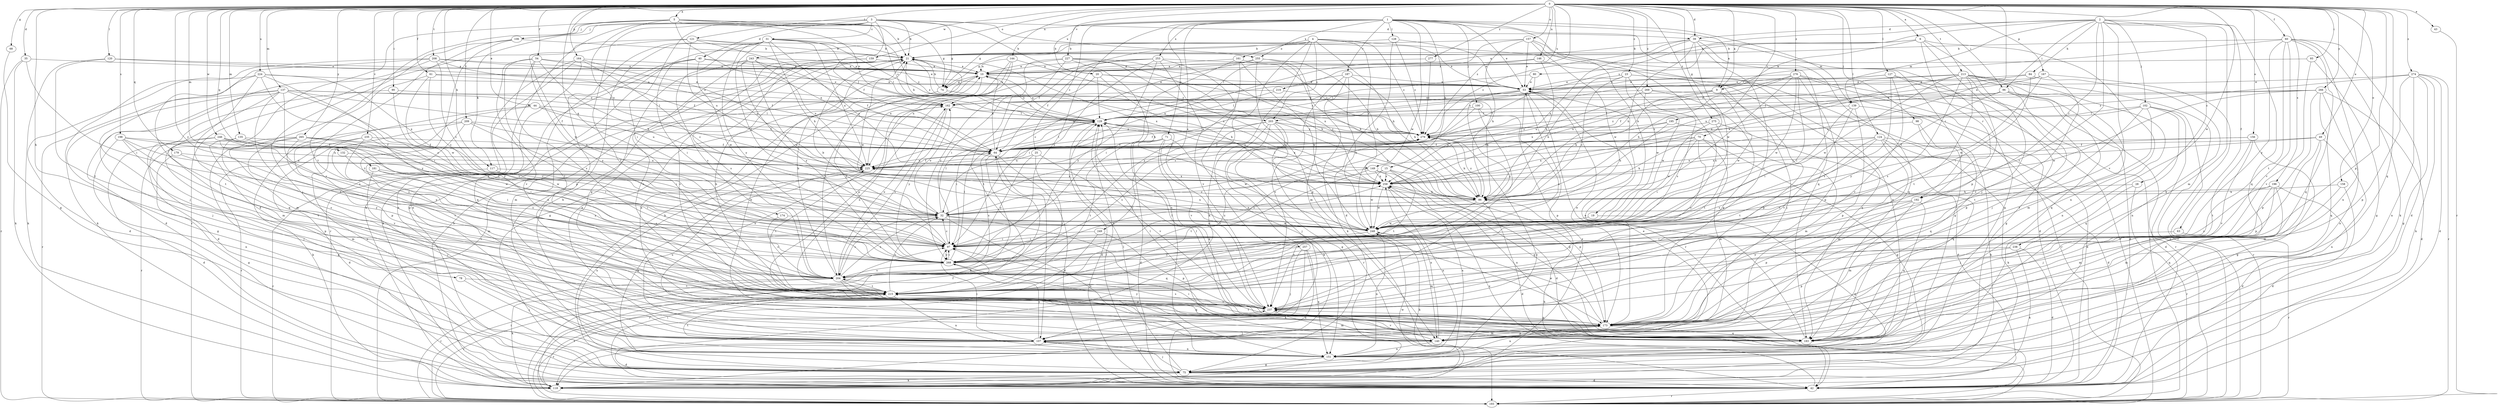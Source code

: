 strict digraph  {
0;
1;
2;
3;
4;
5;
6;
9;
10;
15;
19;
20;
21;
23;
25;
28;
31;
32;
35;
39;
40;
42;
43;
44;
49;
53;
54;
60;
61;
63;
64;
68;
70;
71;
74;
75;
78;
80;
84;
86;
90;
93;
96;
97;
98;
100;
102;
106;
107;
117;
118;
120;
121;
124;
127;
128;
129;
132;
135;
137;
139;
140;
144;
146;
149;
151;
156;
157;
158;
159;
161;
162;
164;
167;
173;
174;
179;
181;
183;
187;
192;
193;
195;
196;
198;
203;
204;
208;
209;
213;
215;
219;
224;
225;
227;
235;
237;
238;
243;
246;
248;
249;
253;
255;
257;
258;
265;
266;
268;
269;
274;
275;
276;
277;
279;
0 -> 5  [label=a];
0 -> 6  [label=a];
0 -> 9  [label=a];
0 -> 23  [label=c];
0 -> 35  [label=d];
0 -> 39  [label=d];
0 -> 43  [label=e];
0 -> 44  [label=e];
0 -> 49  [label=e];
0 -> 54  [label=f];
0 -> 60  [label=f];
0 -> 61  [label=f];
0 -> 68  [label=g];
0 -> 70  [label=g];
0 -> 78  [label=h];
0 -> 90  [label=i];
0 -> 93  [label=i];
0 -> 96  [label=i];
0 -> 98  [label=j];
0 -> 117  [label=k];
0 -> 120  [label=l];
0 -> 121  [label=l];
0 -> 124  [label=l];
0 -> 127  [label=l];
0 -> 132  [label=m];
0 -> 135  [label=m];
0 -> 137  [label=m];
0 -> 144  [label=n];
0 -> 146  [label=n];
0 -> 149  [label=n];
0 -> 156  [label=o];
0 -> 157  [label=o];
0 -> 158  [label=o];
0 -> 159  [label=o];
0 -> 164  [label=p];
0 -> 167  [label=p];
0 -> 173  [label=p];
0 -> 174  [label=q];
0 -> 179  [label=q];
0 -> 181  [label=q];
0 -> 183  [label=q];
0 -> 195  [label=s];
0 -> 196  [label=s];
0 -> 198  [label=s];
0 -> 208  [label=t];
0 -> 209  [label=t];
0 -> 213  [label=t];
0 -> 219  [label=u];
0 -> 224  [label=u];
0 -> 227  [label=v];
0 -> 235  [label=v];
0 -> 238  [label=w];
0 -> 243  [label=w];
0 -> 246  [label=w];
0 -> 265  [label=y];
0 -> 266  [label=y];
0 -> 268  [label=y];
0 -> 269  [label=z];
0 -> 274  [label=z];
0 -> 275  [label=z];
0 -> 276  [label=z];
0 -> 277  [label=z];
0 -> 279  [label=z];
1 -> 9  [label=a];
1 -> 15  [label=b];
1 -> 19  [label=b];
1 -> 20  [label=b];
1 -> 25  [label=c];
1 -> 53  [label=e];
1 -> 71  [label=g];
1 -> 74  [label=g];
1 -> 100  [label=j];
1 -> 128  [label=l];
1 -> 139  [label=m];
1 -> 183  [label=q];
1 -> 187  [label=r];
1 -> 248  [label=w];
1 -> 249  [label=x];
1 -> 253  [label=x];
1 -> 255  [label=x];
1 -> 268  [label=y];
2 -> 28  [label=c];
2 -> 39  [label=d];
2 -> 63  [label=f];
2 -> 80  [label=h];
2 -> 84  [label=h];
2 -> 96  [label=i];
2 -> 102  [label=j];
2 -> 139  [label=m];
2 -> 140  [label=m];
2 -> 183  [label=q];
2 -> 192  [label=r];
2 -> 203  [label=s];
2 -> 215  [label=t];
2 -> 237  [label=v];
3 -> 20  [label=b];
3 -> 21  [label=b];
3 -> 31  [label=c];
3 -> 39  [label=d];
3 -> 40  [label=d];
3 -> 64  [label=f];
3 -> 74  [label=g];
3 -> 97  [label=i];
3 -> 106  [label=j];
3 -> 117  [label=k];
3 -> 118  [label=k];
3 -> 215  [label=t];
3 -> 255  [label=x];
4 -> 64  [label=f];
4 -> 74  [label=g];
4 -> 86  [label=h];
4 -> 118  [label=k];
4 -> 161  [label=o];
4 -> 192  [label=r];
4 -> 203  [label=s];
4 -> 257  [label=x];
4 -> 258  [label=x];
4 -> 279  [label=z];
5 -> 21  [label=b];
5 -> 42  [label=d];
5 -> 74  [label=g];
5 -> 106  [label=j];
5 -> 149  [label=n];
5 -> 162  [label=o];
5 -> 203  [label=s];
5 -> 215  [label=t];
5 -> 225  [label=u];
5 -> 279  [label=z];
6 -> 9  [label=a];
6 -> 10  [label=a];
6 -> 21  [label=b];
6 -> 107  [label=j];
6 -> 151  [label=n];
6 -> 173  [label=p];
6 -> 192  [label=r];
9 -> 86  [label=h];
9 -> 162  [label=o];
9 -> 173  [label=p];
9 -> 248  [label=w];
9 -> 258  [label=x];
10 -> 53  [label=e];
10 -> 74  [label=g];
10 -> 86  [label=h];
10 -> 193  [label=r];
10 -> 204  [label=s];
15 -> 32  [label=c];
15 -> 42  [label=d];
15 -> 173  [label=p];
15 -> 215  [label=t];
15 -> 248  [label=w];
15 -> 258  [label=x];
19 -> 75  [label=g];
19 -> 248  [label=w];
20 -> 53  [label=e];
20 -> 86  [label=h];
20 -> 129  [label=l];
20 -> 215  [label=t];
20 -> 279  [label=z];
21 -> 10  [label=a];
21 -> 75  [label=g];
21 -> 118  [label=k];
21 -> 248  [label=w];
21 -> 258  [label=x];
21 -> 279  [label=z];
23 -> 32  [label=c];
23 -> 53  [label=e];
23 -> 86  [label=h];
23 -> 107  [label=j];
23 -> 183  [label=q];
23 -> 204  [label=s];
23 -> 248  [label=w];
25 -> 215  [label=t];
25 -> 225  [label=u];
25 -> 237  [label=v];
25 -> 268  [label=y];
28 -> 86  [label=h];
28 -> 107  [label=j];
28 -> 193  [label=r];
31 -> 21  [label=b];
31 -> 32  [label=c];
31 -> 75  [label=g];
31 -> 86  [label=h];
31 -> 129  [label=l];
31 -> 151  [label=n];
31 -> 173  [label=p];
31 -> 204  [label=s];
31 -> 225  [label=u];
31 -> 258  [label=x];
31 -> 268  [label=y];
31 -> 279  [label=z];
32 -> 129  [label=l];
32 -> 151  [label=n];
32 -> 162  [label=o];
32 -> 183  [label=q];
32 -> 204  [label=s];
32 -> 248  [label=w];
35 -> 10  [label=a];
35 -> 97  [label=i];
35 -> 118  [label=k];
35 -> 193  [label=r];
39 -> 21  [label=b];
39 -> 75  [label=g];
39 -> 86  [label=h];
39 -> 183  [label=q];
39 -> 215  [label=t];
39 -> 248  [label=w];
39 -> 258  [label=x];
39 -> 279  [label=z];
40 -> 10  [label=a];
40 -> 53  [label=e];
40 -> 97  [label=i];
40 -> 140  [label=m];
40 -> 151  [label=n];
40 -> 248  [label=w];
42 -> 97  [label=i];
42 -> 129  [label=l];
42 -> 193  [label=r];
42 -> 258  [label=x];
43 -> 193  [label=r];
44 -> 64  [label=f];
44 -> 129  [label=l];
44 -> 173  [label=p];
44 -> 204  [label=s];
44 -> 225  [label=u];
49 -> 64  [label=f];
49 -> 140  [label=m];
49 -> 151  [label=n];
49 -> 173  [label=p];
49 -> 258  [label=x];
53 -> 162  [label=o];
53 -> 193  [label=r];
53 -> 204  [label=s];
53 -> 225  [label=u];
53 -> 268  [label=y];
54 -> 10  [label=a];
54 -> 64  [label=f];
54 -> 86  [label=h];
54 -> 204  [label=s];
54 -> 215  [label=t];
54 -> 237  [label=v];
54 -> 268  [label=y];
60 -> 21  [label=b];
60 -> 42  [label=d];
60 -> 118  [label=k];
60 -> 129  [label=l];
60 -> 151  [label=n];
60 -> 183  [label=q];
60 -> 215  [label=t];
60 -> 237  [label=v];
60 -> 268  [label=y];
61 -> 32  [label=c];
61 -> 53  [label=e];
61 -> 140  [label=m];
61 -> 162  [label=o];
61 -> 248  [label=w];
63 -> 97  [label=i];
63 -> 193  [label=r];
64 -> 10  [label=a];
64 -> 42  [label=d];
64 -> 107  [label=j];
64 -> 118  [label=k];
64 -> 129  [label=l];
64 -> 204  [label=s];
64 -> 225  [label=u];
64 -> 279  [label=z];
68 -> 75  [label=g];
70 -> 64  [label=f];
70 -> 75  [label=g];
70 -> 86  [label=h];
70 -> 97  [label=i];
70 -> 140  [label=m];
70 -> 204  [label=s];
70 -> 258  [label=x];
71 -> 42  [label=d];
71 -> 64  [label=f];
71 -> 183  [label=q];
71 -> 215  [label=t];
71 -> 237  [label=v];
71 -> 248  [label=w];
74 -> 21  [label=b];
74 -> 129  [label=l];
74 -> 268  [label=y];
75 -> 21  [label=b];
75 -> 42  [label=d];
75 -> 53  [label=e];
75 -> 107  [label=j];
75 -> 118  [label=k];
75 -> 129  [label=l];
75 -> 225  [label=u];
75 -> 279  [label=z];
78 -> 107  [label=j];
78 -> 215  [label=t];
80 -> 53  [label=e];
80 -> 64  [label=f];
80 -> 129  [label=l];
84 -> 53  [label=e];
84 -> 97  [label=i];
84 -> 151  [label=n];
84 -> 225  [label=u];
86 -> 32  [label=c];
86 -> 42  [label=d];
86 -> 237  [label=v];
86 -> 279  [label=z];
90 -> 42  [label=d];
90 -> 162  [label=o];
90 -> 268  [label=y];
93 -> 10  [label=a];
93 -> 75  [label=g];
93 -> 237  [label=v];
96 -> 42  [label=d];
96 -> 64  [label=f];
96 -> 162  [label=o];
96 -> 173  [label=p];
96 -> 193  [label=r];
96 -> 268  [label=y];
97 -> 21  [label=b];
97 -> 32  [label=c];
97 -> 268  [label=y];
98 -> 118  [label=k];
98 -> 183  [label=q];
98 -> 279  [label=z];
100 -> 32  [label=c];
100 -> 129  [label=l];
100 -> 173  [label=p];
100 -> 237  [label=v];
102 -> 42  [label=d];
102 -> 129  [label=l];
102 -> 183  [label=q];
102 -> 193  [label=r];
102 -> 215  [label=t];
102 -> 237  [label=v];
102 -> 279  [label=z];
106 -> 21  [label=b];
106 -> 107  [label=j];
106 -> 215  [label=t];
106 -> 237  [label=v];
107 -> 10  [label=a];
107 -> 21  [label=b];
107 -> 42  [label=d];
107 -> 97  [label=i];
107 -> 151  [label=n];
107 -> 225  [label=u];
107 -> 268  [label=y];
117 -> 193  [label=r];
117 -> 204  [label=s];
117 -> 258  [label=x];
118 -> 21  [label=b];
118 -> 53  [label=e];
118 -> 215  [label=t];
118 -> 248  [label=w];
120 -> 10  [label=a];
120 -> 118  [label=k];
120 -> 162  [label=o];
120 -> 215  [label=t];
121 -> 21  [label=b];
121 -> 53  [label=e];
121 -> 129  [label=l];
121 -> 193  [label=r];
121 -> 225  [label=u];
121 -> 248  [label=w];
124 -> 42  [label=d];
124 -> 64  [label=f];
124 -> 118  [label=k];
124 -> 140  [label=m];
124 -> 183  [label=q];
124 -> 204  [label=s];
124 -> 215  [label=t];
124 -> 258  [label=x];
127 -> 53  [label=e];
127 -> 75  [label=g];
127 -> 193  [label=r];
127 -> 204  [label=s];
127 -> 237  [label=v];
127 -> 279  [label=z];
128 -> 21  [label=b];
128 -> 42  [label=d];
128 -> 53  [label=e];
128 -> 279  [label=z];
129 -> 10  [label=a];
129 -> 21  [label=b];
129 -> 42  [label=d];
129 -> 97  [label=i];
129 -> 237  [label=v];
129 -> 258  [label=x];
129 -> 279  [label=z];
132 -> 97  [label=i];
132 -> 225  [label=u];
135 -> 42  [label=d];
135 -> 64  [label=f];
135 -> 97  [label=i];
135 -> 204  [label=s];
137 -> 32  [label=c];
137 -> 64  [label=f];
137 -> 75  [label=g];
137 -> 107  [label=j];
137 -> 129  [label=l];
137 -> 140  [label=m];
137 -> 162  [label=o];
137 -> 193  [label=r];
137 -> 204  [label=s];
137 -> 215  [label=t];
139 -> 42  [label=d];
139 -> 97  [label=i];
139 -> 129  [label=l];
139 -> 173  [label=p];
139 -> 237  [label=v];
140 -> 129  [label=l];
140 -> 151  [label=n];
140 -> 162  [label=o];
140 -> 173  [label=p];
140 -> 237  [label=v];
140 -> 258  [label=x];
144 -> 10  [label=a];
144 -> 162  [label=o];
144 -> 173  [label=p];
144 -> 225  [label=u];
144 -> 258  [label=x];
146 -> 10  [label=a];
146 -> 75  [label=g];
146 -> 86  [label=h];
146 -> 225  [label=u];
149 -> 32  [label=c];
149 -> 173  [label=p];
149 -> 183  [label=q];
149 -> 215  [label=t];
149 -> 258  [label=x];
151 -> 75  [label=g];
151 -> 107  [label=j];
151 -> 215  [label=t];
151 -> 258  [label=x];
156 -> 64  [label=f];
156 -> 75  [label=g];
156 -> 215  [label=t];
156 -> 237  [label=v];
156 -> 258  [label=x];
157 -> 21  [label=b];
157 -> 53  [label=e];
157 -> 86  [label=h];
157 -> 129  [label=l];
157 -> 151  [label=n];
157 -> 204  [label=s];
157 -> 248  [label=w];
158 -> 42  [label=d];
158 -> 86  [label=h];
158 -> 140  [label=m];
159 -> 10  [label=a];
159 -> 204  [label=s];
159 -> 237  [label=v];
161 -> 10  [label=a];
161 -> 86  [label=h];
161 -> 97  [label=i];
161 -> 248  [label=w];
161 -> 268  [label=y];
162 -> 129  [label=l];
162 -> 204  [label=s];
162 -> 268  [label=y];
164 -> 10  [label=a];
164 -> 32  [label=c];
164 -> 151  [label=n];
164 -> 183  [label=q];
164 -> 193  [label=r];
164 -> 225  [label=u];
167 -> 53  [label=e];
167 -> 193  [label=r];
167 -> 237  [label=v];
167 -> 248  [label=w];
167 -> 258  [label=x];
173 -> 53  [label=e];
173 -> 107  [label=j];
173 -> 140  [label=m];
173 -> 151  [label=n];
173 -> 183  [label=q];
173 -> 215  [label=t];
173 -> 248  [label=w];
173 -> 268  [label=y];
174 -> 204  [label=s];
174 -> 248  [label=w];
179 -> 75  [label=g];
179 -> 225  [label=u];
179 -> 268  [label=y];
181 -> 97  [label=i];
181 -> 107  [label=j];
181 -> 258  [label=x];
181 -> 268  [label=y];
183 -> 10  [label=a];
183 -> 21  [label=b];
183 -> 53  [label=e];
183 -> 97  [label=i];
183 -> 129  [label=l];
183 -> 258  [label=x];
187 -> 53  [label=e];
187 -> 86  [label=h];
187 -> 118  [label=k];
187 -> 225  [label=u];
187 -> 237  [label=v];
187 -> 248  [label=w];
192 -> 32  [label=c];
192 -> 140  [label=m];
192 -> 173  [label=p];
192 -> 183  [label=q];
192 -> 237  [label=v];
193 -> 64  [label=f];
193 -> 86  [label=h];
193 -> 97  [label=i];
193 -> 237  [label=v];
195 -> 86  [label=h];
195 -> 140  [label=m];
195 -> 225  [label=u];
195 -> 279  [label=z];
196 -> 42  [label=d];
196 -> 86  [label=h];
196 -> 107  [label=j];
196 -> 140  [label=m];
196 -> 183  [label=q];
196 -> 204  [label=s];
198 -> 32  [label=c];
198 -> 64  [label=f];
198 -> 151  [label=n];
198 -> 173  [label=p];
198 -> 215  [label=t];
198 -> 225  [label=u];
203 -> 64  [label=f];
203 -> 75  [label=g];
203 -> 86  [label=h];
203 -> 107  [label=j];
203 -> 118  [label=k];
203 -> 193  [label=r];
203 -> 204  [label=s];
203 -> 279  [label=z];
204 -> 21  [label=b];
204 -> 32  [label=c];
204 -> 118  [label=k];
204 -> 162  [label=o];
204 -> 173  [label=p];
204 -> 183  [label=q];
204 -> 193  [label=r];
204 -> 215  [label=t];
208 -> 10  [label=a];
208 -> 32  [label=c];
208 -> 42  [label=d];
208 -> 64  [label=f];
208 -> 107  [label=j];
208 -> 118  [label=k];
208 -> 162  [label=o];
209 -> 97  [label=i];
209 -> 118  [label=k];
209 -> 140  [label=m];
209 -> 151  [label=n];
209 -> 225  [label=u];
209 -> 279  [label=z];
213 -> 53  [label=e];
213 -> 64  [label=f];
213 -> 107  [label=j];
213 -> 140  [label=m];
213 -> 151  [label=n];
213 -> 183  [label=q];
213 -> 193  [label=r];
213 -> 204  [label=s];
213 -> 215  [label=t];
213 -> 248  [label=w];
213 -> 258  [label=x];
215 -> 32  [label=c];
215 -> 151  [label=n];
215 -> 162  [label=o];
215 -> 193  [label=r];
215 -> 237  [label=v];
215 -> 279  [label=z];
219 -> 86  [label=h];
219 -> 129  [label=l];
219 -> 162  [label=o];
224 -> 42  [label=d];
224 -> 53  [label=e];
224 -> 97  [label=i];
224 -> 183  [label=q];
224 -> 215  [label=t];
224 -> 258  [label=x];
224 -> 268  [label=y];
225 -> 64  [label=f];
225 -> 75  [label=g];
225 -> 215  [label=t];
225 -> 258  [label=x];
227 -> 10  [label=a];
227 -> 86  [label=h];
227 -> 97  [label=i];
227 -> 151  [label=n];
227 -> 248  [label=w];
227 -> 258  [label=x];
227 -> 268  [label=y];
235 -> 42  [label=d];
235 -> 64  [label=f];
235 -> 97  [label=i];
235 -> 193  [label=r];
235 -> 204  [label=s];
237 -> 21  [label=b];
237 -> 129  [label=l];
237 -> 140  [label=m];
237 -> 173  [label=p];
237 -> 204  [label=s];
238 -> 42  [label=d];
238 -> 118  [label=k];
238 -> 173  [label=p];
238 -> 268  [label=y];
243 -> 10  [label=a];
243 -> 64  [label=f];
243 -> 173  [label=p];
243 -> 225  [label=u];
243 -> 237  [label=v];
243 -> 248  [label=w];
243 -> 268  [label=y];
246 -> 32  [label=c];
246 -> 64  [label=f];
246 -> 107  [label=j];
246 -> 140  [label=m];
246 -> 248  [label=w];
246 -> 268  [label=y];
248 -> 97  [label=i];
248 -> 118  [label=k];
248 -> 140  [label=m];
248 -> 151  [label=n];
248 -> 225  [label=u];
249 -> 97  [label=i];
249 -> 173  [label=p];
249 -> 193  [label=r];
253 -> 10  [label=a];
253 -> 64  [label=f];
253 -> 97  [label=i];
253 -> 151  [label=n];
253 -> 225  [label=u];
253 -> 237  [label=v];
253 -> 268  [label=y];
253 -> 279  [label=z];
255 -> 10  [label=a];
255 -> 32  [label=c];
255 -> 86  [label=h];
255 -> 140  [label=m];
255 -> 173  [label=p];
257 -> 42  [label=d];
257 -> 107  [label=j];
257 -> 118  [label=k];
257 -> 151  [label=n];
257 -> 268  [label=y];
258 -> 86  [label=h];
258 -> 129  [label=l];
258 -> 151  [label=n];
258 -> 248  [label=w];
265 -> 32  [label=c];
265 -> 64  [label=f];
265 -> 75  [label=g];
265 -> 193  [label=r];
265 -> 215  [label=t];
265 -> 237  [label=v];
265 -> 248  [label=w];
266 -> 42  [label=d];
266 -> 129  [label=l];
266 -> 151  [label=n];
266 -> 162  [label=o];
266 -> 173  [label=p];
266 -> 183  [label=q];
266 -> 248  [label=w];
268 -> 97  [label=i];
268 -> 129  [label=l];
268 -> 204  [label=s];
268 -> 258  [label=x];
269 -> 162  [label=o];
269 -> 173  [label=p];
269 -> 193  [label=r];
269 -> 225  [label=u];
269 -> 248  [label=w];
274 -> 42  [label=d];
274 -> 53  [label=e];
274 -> 75  [label=g];
274 -> 118  [label=k];
274 -> 151  [label=n];
274 -> 173  [label=p];
274 -> 193  [label=r];
274 -> 279  [label=z];
275 -> 42  [label=d];
275 -> 215  [label=t];
275 -> 248  [label=w];
275 -> 279  [label=z];
276 -> 32  [label=c];
276 -> 42  [label=d];
276 -> 53  [label=e];
276 -> 86  [label=h];
276 -> 97  [label=i];
276 -> 173  [label=p];
276 -> 193  [label=r];
276 -> 248  [label=w];
276 -> 258  [label=x];
277 -> 10  [label=a];
277 -> 279  [label=z];
279 -> 64  [label=f];
279 -> 86  [label=h];
279 -> 204  [label=s];
}
